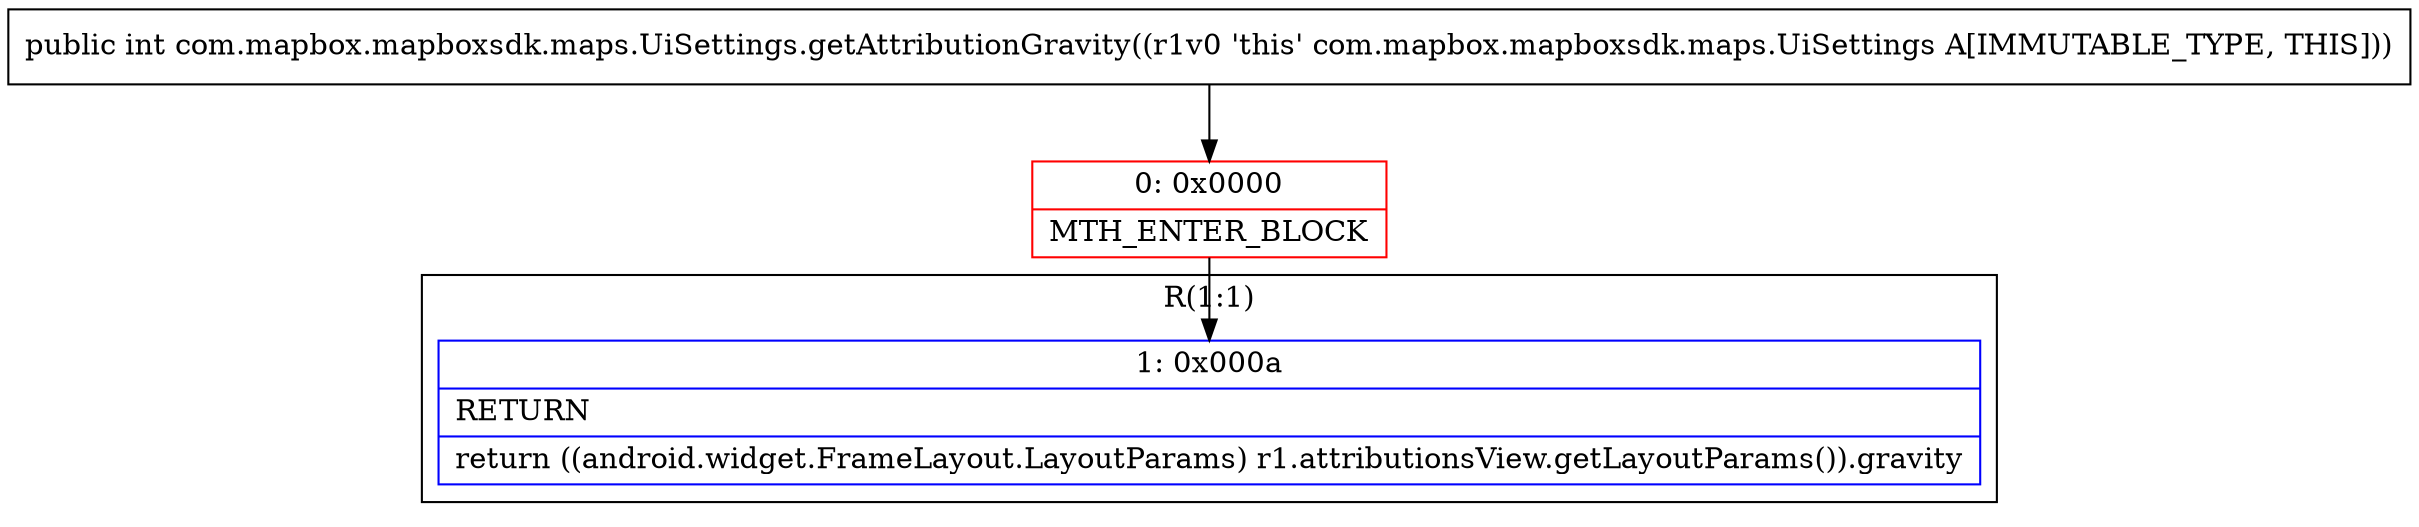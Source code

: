 digraph "CFG forcom.mapbox.mapboxsdk.maps.UiSettings.getAttributionGravity()I" {
subgraph cluster_Region_670952162 {
label = "R(1:1)";
node [shape=record,color=blue];
Node_1 [shape=record,label="{1\:\ 0x000a|RETURN\l|return ((android.widget.FrameLayout.LayoutParams) r1.attributionsView.getLayoutParams()).gravity\l}"];
}
Node_0 [shape=record,color=red,label="{0\:\ 0x0000|MTH_ENTER_BLOCK\l}"];
MethodNode[shape=record,label="{public int com.mapbox.mapboxsdk.maps.UiSettings.getAttributionGravity((r1v0 'this' com.mapbox.mapboxsdk.maps.UiSettings A[IMMUTABLE_TYPE, THIS])) }"];
MethodNode -> Node_0;
Node_0 -> Node_1;
}

